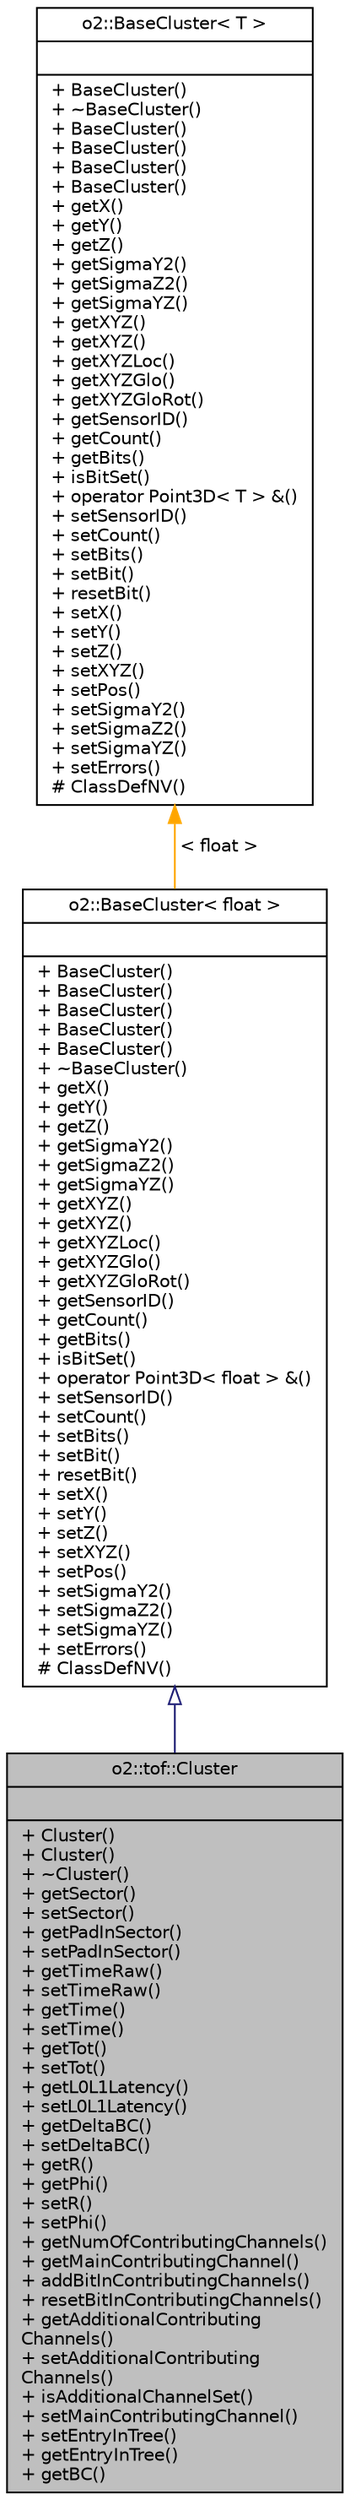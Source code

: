 digraph "o2::tof::Cluster"
{
 // INTERACTIVE_SVG=YES
  bgcolor="transparent";
  edge [fontname="Helvetica",fontsize="10",labelfontname="Helvetica",labelfontsize="10"];
  node [fontname="Helvetica",fontsize="10",shape=record];
  Node0 [label="{o2::tof::Cluster\n||+ Cluster()\l+ Cluster()\l+ ~Cluster()\l+ getSector()\l+ setSector()\l+ getPadInSector()\l+ setPadInSector()\l+ getTimeRaw()\l+ setTimeRaw()\l+ getTime()\l+ setTime()\l+ getTot()\l+ setTot()\l+ getL0L1Latency()\l+ setL0L1Latency()\l+ getDeltaBC()\l+ setDeltaBC()\l+ getR()\l+ getPhi()\l+ setR()\l+ setPhi()\l+ getNumOfContributingChannels()\l+ getMainContributingChannel()\l+ addBitInContributingChannels()\l+ resetBitInContributingChannels()\l+ getAdditionalContributing\lChannels()\l+ setAdditionalContributing\lChannels()\l+ isAdditionalChannelSet()\l+ setMainContributingChannel()\l+ setEntryInTree()\l+ getEntryInTree()\l+ getBC()\l}",height=0.2,width=0.4,color="black", fillcolor="grey75", style="filled", fontcolor="black"];
  Node1 -> Node0 [dir="back",color="midnightblue",fontsize="10",style="solid",arrowtail="onormal",fontname="Helvetica"];
  Node1 [label="{o2::BaseCluster\< float \>\n||+ BaseCluster()\l+ BaseCluster()\l+ BaseCluster()\l+ BaseCluster()\l+ BaseCluster()\l+ ~BaseCluster()\l+ getX()\l+ getY()\l+ getZ()\l+ getSigmaY2()\l+ getSigmaZ2()\l+ getSigmaYZ()\l+ getXYZ()\l+ getXYZ()\l+ getXYZLoc()\l+ getXYZGlo()\l+ getXYZGloRot()\l+ getSensorID()\l+ getCount()\l+ getBits()\l+ isBitSet()\l+ operator Point3D\< float \> &()\l+ setSensorID()\l+ setCount()\l+ setBits()\l+ setBit()\l+ resetBit()\l+ setX()\l+ setY()\l+ setZ()\l+ setXYZ()\l+ setPos()\l+ setSigmaY2()\l+ setSigmaZ2()\l+ setSigmaYZ()\l+ setErrors()\l# ClassDefNV()\l}",height=0.2,width=0.4,color="black",URL="$da/d30/classo2_1_1BaseCluster.html"];
  Node2 -> Node1 [dir="back",color="orange",fontsize="10",style="solid",label=" \< float \>" ,fontname="Helvetica"];
  Node2 [label="{o2::BaseCluster\< T \>\n||+ BaseCluster()\l+ ~BaseCluster()\l+ BaseCluster()\l+ BaseCluster()\l+ BaseCluster()\l+ BaseCluster()\l+ getX()\l+ getY()\l+ getZ()\l+ getSigmaY2()\l+ getSigmaZ2()\l+ getSigmaYZ()\l+ getXYZ()\l+ getXYZ()\l+ getXYZLoc()\l+ getXYZGlo()\l+ getXYZGloRot()\l+ getSensorID()\l+ getCount()\l+ getBits()\l+ isBitSet()\l+ operator Point3D\< T \> &()\l+ setSensorID()\l+ setCount()\l+ setBits()\l+ setBit()\l+ resetBit()\l+ setX()\l+ setY()\l+ setZ()\l+ setXYZ()\l+ setPos()\l+ setSigmaY2()\l+ setSigmaZ2()\l+ setSigmaYZ()\l+ setErrors()\l# ClassDefNV()\l}",height=0.2,width=0.4,color="black",URL="$da/d30/classo2_1_1BaseCluster.html"];
}
